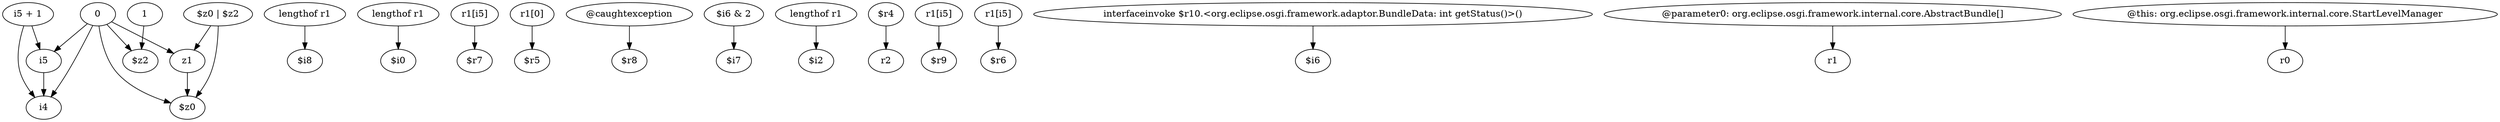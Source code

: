 digraph g {
0[label="0"]
1[label="i4"]
0->1[label=""]
2[label="lengthof r1"]
3[label="$i8"]
2->3[label=""]
4[label="lengthof r1"]
5[label="$i0"]
4->5[label=""]
6[label="$z0 | $z2"]
7[label="z1"]
6->7[label=""]
8[label="$z0"]
0->8[label=""]
9[label="i5 + 1"]
10[label="i5"]
9->10[label=""]
11[label="r1[i5]"]
12[label="$r7"]
11->12[label=""]
13[label="r1[0]"]
14[label="$r5"]
13->14[label=""]
15[label="@caughtexception"]
16[label="$r8"]
15->16[label=""]
10->1[label=""]
6->8[label=""]
9->1[label=""]
0->7[label=""]
17[label="$i6 & 2"]
18[label="$i7"]
17->18[label=""]
19[label="lengthof r1"]
20[label="$i2"]
19->20[label=""]
21[label="$r4"]
22[label="r2"]
21->22[label=""]
23[label="r1[i5]"]
24[label="$r9"]
23->24[label=""]
25[label="r1[i5]"]
26[label="$r6"]
25->26[label=""]
27[label="interfaceinvoke $r10.<org.eclipse.osgi.framework.adaptor.BundleData: int getStatus()>()"]
28[label="$i6"]
27->28[label=""]
7->8[label=""]
29[label="@parameter0: org.eclipse.osgi.framework.internal.core.AbstractBundle[]"]
30[label="r1"]
29->30[label=""]
31[label="@this: org.eclipse.osgi.framework.internal.core.StartLevelManager"]
32[label="r0"]
31->32[label=""]
33[label="1"]
34[label="$z2"]
33->34[label=""]
0->34[label=""]
0->10[label=""]
}